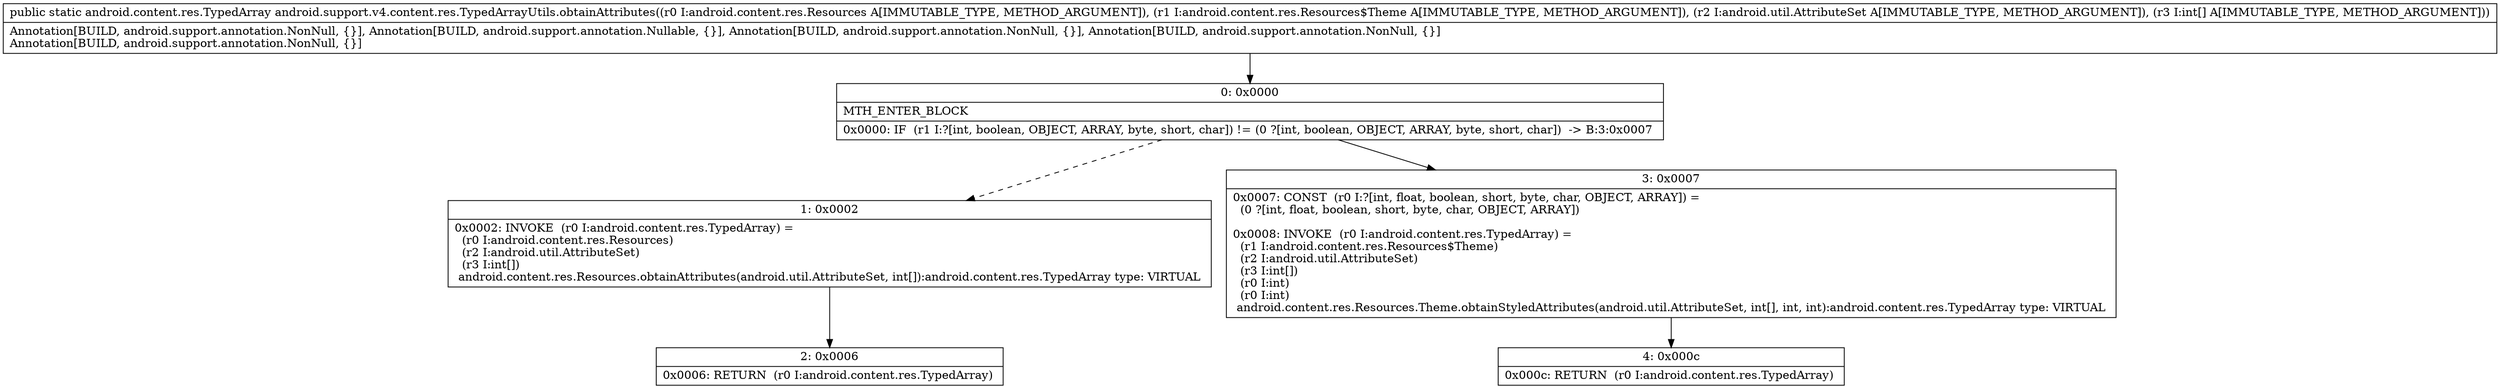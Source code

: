 digraph "CFG forandroid.support.v4.content.res.TypedArrayUtils.obtainAttributes(Landroid\/content\/res\/Resources;Landroid\/content\/res\/Resources$Theme;Landroid\/util\/AttributeSet;[I)Landroid\/content\/res\/TypedArray;" {
Node_0 [shape=record,label="{0\:\ 0x0000|MTH_ENTER_BLOCK\l|0x0000: IF  (r1 I:?[int, boolean, OBJECT, ARRAY, byte, short, char]) != (0 ?[int, boolean, OBJECT, ARRAY, byte, short, char])  \-\> B:3:0x0007 \l}"];
Node_1 [shape=record,label="{1\:\ 0x0002|0x0002: INVOKE  (r0 I:android.content.res.TypedArray) = \l  (r0 I:android.content.res.Resources)\l  (r2 I:android.util.AttributeSet)\l  (r3 I:int[])\l android.content.res.Resources.obtainAttributes(android.util.AttributeSet, int[]):android.content.res.TypedArray type: VIRTUAL \l}"];
Node_2 [shape=record,label="{2\:\ 0x0006|0x0006: RETURN  (r0 I:android.content.res.TypedArray) \l}"];
Node_3 [shape=record,label="{3\:\ 0x0007|0x0007: CONST  (r0 I:?[int, float, boolean, short, byte, char, OBJECT, ARRAY]) = \l  (0 ?[int, float, boolean, short, byte, char, OBJECT, ARRAY])\l \l0x0008: INVOKE  (r0 I:android.content.res.TypedArray) = \l  (r1 I:android.content.res.Resources$Theme)\l  (r2 I:android.util.AttributeSet)\l  (r3 I:int[])\l  (r0 I:int)\l  (r0 I:int)\l android.content.res.Resources.Theme.obtainStyledAttributes(android.util.AttributeSet, int[], int, int):android.content.res.TypedArray type: VIRTUAL \l}"];
Node_4 [shape=record,label="{4\:\ 0x000c|0x000c: RETURN  (r0 I:android.content.res.TypedArray) \l}"];
MethodNode[shape=record,label="{public static android.content.res.TypedArray android.support.v4.content.res.TypedArrayUtils.obtainAttributes((r0 I:android.content.res.Resources A[IMMUTABLE_TYPE, METHOD_ARGUMENT]), (r1 I:android.content.res.Resources$Theme A[IMMUTABLE_TYPE, METHOD_ARGUMENT]), (r2 I:android.util.AttributeSet A[IMMUTABLE_TYPE, METHOD_ARGUMENT]), (r3 I:int[] A[IMMUTABLE_TYPE, METHOD_ARGUMENT]))  | Annotation[BUILD, android.support.annotation.NonNull, \{\}], Annotation[BUILD, android.support.annotation.Nullable, \{\}], Annotation[BUILD, android.support.annotation.NonNull, \{\}], Annotation[BUILD, android.support.annotation.NonNull, \{\}]\lAnnotation[BUILD, android.support.annotation.NonNull, \{\}]\l}"];
MethodNode -> Node_0;
Node_0 -> Node_1[style=dashed];
Node_0 -> Node_3;
Node_1 -> Node_2;
Node_3 -> Node_4;
}

